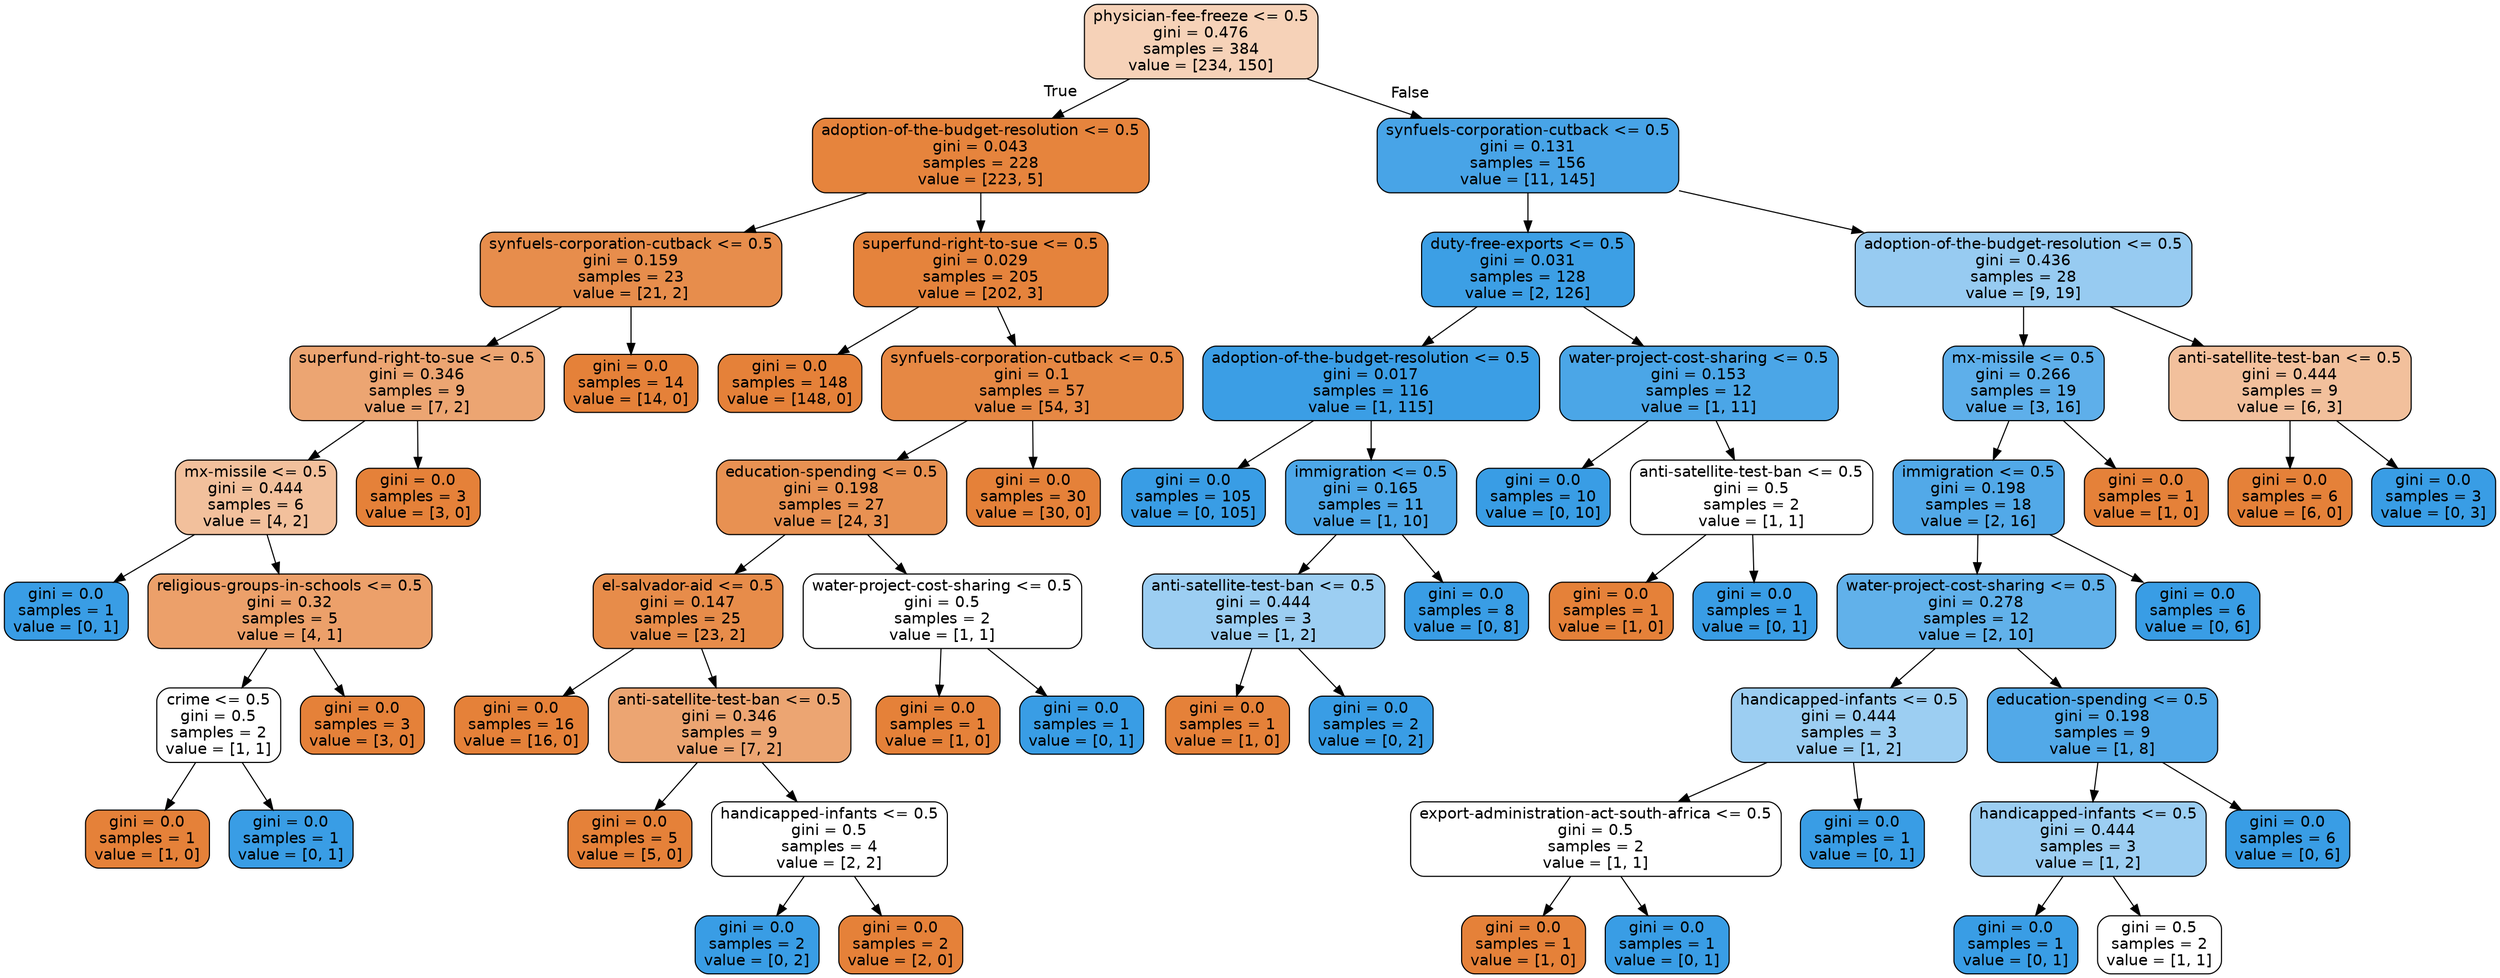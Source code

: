digraph Tree {
node [shape=box, style="filled, rounded", color="black", fontname="helvetica"] ;
edge [fontname="helvetica"] ;
0 [label="physician-fee-freeze <= 0.5\ngini = 0.476\nsamples = 384\nvalue = [234, 150]", fillcolor="#f6d2b8"] ;
1 [label="adoption-of-the-budget-resolution <= 0.5\ngini = 0.043\nsamples = 228\nvalue = [223, 5]", fillcolor="#e6843d"] ;
0 -> 1 [labeldistance=2.5, labelangle=45, headlabel="True"] ;
2 [label="synfuels-corporation-cutback <= 0.5\ngini = 0.159\nsamples = 23\nvalue = [21, 2]", fillcolor="#e78d4c"] ;
1 -> 2 ;
3 [label="superfund-right-to-sue <= 0.5\ngini = 0.346\nsamples = 9\nvalue = [7, 2]", fillcolor="#eca572"] ;
2 -> 3 ;
4 [label="mx-missile <= 0.5\ngini = 0.444\nsamples = 6\nvalue = [4, 2]", fillcolor="#f2c09c"] ;
3 -> 4 ;
5 [label="gini = 0.0\nsamples = 1\nvalue = [0, 1]", fillcolor="#399de5"] ;
4 -> 5 ;
6 [label="religious-groups-in-schools <= 0.5\ngini = 0.32\nsamples = 5\nvalue = [4, 1]", fillcolor="#eca06a"] ;
4 -> 6 ;
7 [label="crime <= 0.5\ngini = 0.5\nsamples = 2\nvalue = [1, 1]", fillcolor="#ffffff"] ;
6 -> 7 ;
8 [label="gini = 0.0\nsamples = 1\nvalue = [1, 0]", fillcolor="#e58139"] ;
7 -> 8 ;
9 [label="gini = 0.0\nsamples = 1\nvalue = [0, 1]", fillcolor="#399de5"] ;
7 -> 9 ;
10 [label="gini = 0.0\nsamples = 3\nvalue = [3, 0]", fillcolor="#e58139"] ;
6 -> 10 ;
11 [label="gini = 0.0\nsamples = 3\nvalue = [3, 0]", fillcolor="#e58139"] ;
3 -> 11 ;
12 [label="gini = 0.0\nsamples = 14\nvalue = [14, 0]", fillcolor="#e58139"] ;
2 -> 12 ;
13 [label="superfund-right-to-sue <= 0.5\ngini = 0.029\nsamples = 205\nvalue = [202, 3]", fillcolor="#e5833c"] ;
1 -> 13 ;
14 [label="gini = 0.0\nsamples = 148\nvalue = [148, 0]", fillcolor="#e58139"] ;
13 -> 14 ;
15 [label="synfuels-corporation-cutback <= 0.5\ngini = 0.1\nsamples = 57\nvalue = [54, 3]", fillcolor="#e68844"] ;
13 -> 15 ;
16 [label="education-spending <= 0.5\ngini = 0.198\nsamples = 27\nvalue = [24, 3]", fillcolor="#e89152"] ;
15 -> 16 ;
17 [label="el-salvador-aid <= 0.5\ngini = 0.147\nsamples = 25\nvalue = [23, 2]", fillcolor="#e78c4a"] ;
16 -> 17 ;
18 [label="gini = 0.0\nsamples = 16\nvalue = [16, 0]", fillcolor="#e58139"] ;
17 -> 18 ;
19 [label="anti-satellite-test-ban <= 0.5\ngini = 0.346\nsamples = 9\nvalue = [7, 2]", fillcolor="#eca572"] ;
17 -> 19 ;
20 [label="gini = 0.0\nsamples = 5\nvalue = [5, 0]", fillcolor="#e58139"] ;
19 -> 20 ;
21 [label="handicapped-infants <= 0.5\ngini = 0.5\nsamples = 4\nvalue = [2, 2]", fillcolor="#ffffff"] ;
19 -> 21 ;
22 [label="gini = 0.0\nsamples = 2\nvalue = [0, 2]", fillcolor="#399de5"] ;
21 -> 22 ;
23 [label="gini = 0.0\nsamples = 2\nvalue = [2, 0]", fillcolor="#e58139"] ;
21 -> 23 ;
24 [label="water-project-cost-sharing <= 0.5\ngini = 0.5\nsamples = 2\nvalue = [1, 1]", fillcolor="#ffffff"] ;
16 -> 24 ;
25 [label="gini = 0.0\nsamples = 1\nvalue = [1, 0]", fillcolor="#e58139"] ;
24 -> 25 ;
26 [label="gini = 0.0\nsamples = 1\nvalue = [0, 1]", fillcolor="#399de5"] ;
24 -> 26 ;
27 [label="gini = 0.0\nsamples = 30\nvalue = [30, 0]", fillcolor="#e58139"] ;
15 -> 27 ;
28 [label="synfuels-corporation-cutback <= 0.5\ngini = 0.131\nsamples = 156\nvalue = [11, 145]", fillcolor="#48a4e7"] ;
0 -> 28 [labeldistance=2.5, labelangle=-45, headlabel="False"] ;
29 [label="duty-free-exports <= 0.5\ngini = 0.031\nsamples = 128\nvalue = [2, 126]", fillcolor="#3c9fe5"] ;
28 -> 29 ;
30 [label="adoption-of-the-budget-resolution <= 0.5\ngini = 0.017\nsamples = 116\nvalue = [1, 115]", fillcolor="#3b9ee5"] ;
29 -> 30 ;
31 [label="gini = 0.0\nsamples = 105\nvalue = [0, 105]", fillcolor="#399de5"] ;
30 -> 31 ;
32 [label="immigration <= 0.5\ngini = 0.165\nsamples = 11\nvalue = [1, 10]", fillcolor="#4da7e8"] ;
30 -> 32 ;
33 [label="anti-satellite-test-ban <= 0.5\ngini = 0.444\nsamples = 3\nvalue = [1, 2]", fillcolor="#9ccef2"] ;
32 -> 33 ;
34 [label="gini = 0.0\nsamples = 1\nvalue = [1, 0]", fillcolor="#e58139"] ;
33 -> 34 ;
35 [label="gini = 0.0\nsamples = 2\nvalue = [0, 2]", fillcolor="#399de5"] ;
33 -> 35 ;
36 [label="gini = 0.0\nsamples = 8\nvalue = [0, 8]", fillcolor="#399de5"] ;
32 -> 36 ;
37 [label="water-project-cost-sharing <= 0.5\ngini = 0.153\nsamples = 12\nvalue = [1, 11]", fillcolor="#4ba6e7"] ;
29 -> 37 ;
38 [label="gini = 0.0\nsamples = 10\nvalue = [0, 10]", fillcolor="#399de5"] ;
37 -> 38 ;
39 [label="anti-satellite-test-ban <= 0.5\ngini = 0.5\nsamples = 2\nvalue = [1, 1]", fillcolor="#ffffff"] ;
37 -> 39 ;
40 [label="gini = 0.0\nsamples = 1\nvalue = [1, 0]", fillcolor="#e58139"] ;
39 -> 40 ;
41 [label="gini = 0.0\nsamples = 1\nvalue = [0, 1]", fillcolor="#399de5"] ;
39 -> 41 ;
42 [label="adoption-of-the-budget-resolution <= 0.5\ngini = 0.436\nsamples = 28\nvalue = [9, 19]", fillcolor="#97cbf1"] ;
28 -> 42 ;
43 [label="mx-missile <= 0.5\ngini = 0.266\nsamples = 19\nvalue = [3, 16]", fillcolor="#5eafea"] ;
42 -> 43 ;
44 [label="immigration <= 0.5\ngini = 0.198\nsamples = 18\nvalue = [2, 16]", fillcolor="#52a9e8"] ;
43 -> 44 ;
45 [label="water-project-cost-sharing <= 0.5\ngini = 0.278\nsamples = 12\nvalue = [2, 10]", fillcolor="#61b1ea"] ;
44 -> 45 ;
46 [label="handicapped-infants <= 0.5\ngini = 0.444\nsamples = 3\nvalue = [1, 2]", fillcolor="#9ccef2"] ;
45 -> 46 ;
47 [label="export-administration-act-south-africa <= 0.5\ngini = 0.5\nsamples = 2\nvalue = [1, 1]", fillcolor="#ffffff"] ;
46 -> 47 ;
48 [label="gini = 0.0\nsamples = 1\nvalue = [1, 0]", fillcolor="#e58139"] ;
47 -> 48 ;
49 [label="gini = 0.0\nsamples = 1\nvalue = [0, 1]", fillcolor="#399de5"] ;
47 -> 49 ;
50 [label="gini = 0.0\nsamples = 1\nvalue = [0, 1]", fillcolor="#399de5"] ;
46 -> 50 ;
51 [label="education-spending <= 0.5\ngini = 0.198\nsamples = 9\nvalue = [1, 8]", fillcolor="#52a9e8"] ;
45 -> 51 ;
52 [label="handicapped-infants <= 0.5\ngini = 0.444\nsamples = 3\nvalue = [1, 2]", fillcolor="#9ccef2"] ;
51 -> 52 ;
53 [label="gini = 0.0\nsamples = 1\nvalue = [0, 1]", fillcolor="#399de5"] ;
52 -> 53 ;
54 [label="gini = 0.5\nsamples = 2\nvalue = [1, 1]", fillcolor="#ffffff"] ;
52 -> 54 ;
55 [label="gini = 0.0\nsamples = 6\nvalue = [0, 6]", fillcolor="#399de5"] ;
51 -> 55 ;
56 [label="gini = 0.0\nsamples = 6\nvalue = [0, 6]", fillcolor="#399de5"] ;
44 -> 56 ;
57 [label="gini = 0.0\nsamples = 1\nvalue = [1, 0]", fillcolor="#e58139"] ;
43 -> 57 ;
58 [label="anti-satellite-test-ban <= 0.5\ngini = 0.444\nsamples = 9\nvalue = [6, 3]", fillcolor="#f2c09c"] ;
42 -> 58 ;
59 [label="gini = 0.0\nsamples = 6\nvalue = [6, 0]", fillcolor="#e58139"] ;
58 -> 59 ;
60 [label="gini = 0.0\nsamples = 3\nvalue = [0, 3]", fillcolor="#399de5"] ;
58 -> 60 ;
}
